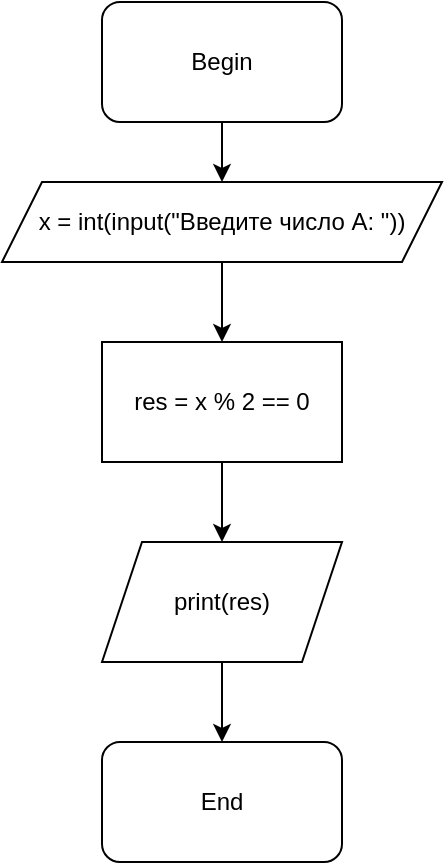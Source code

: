 <mxfile version="13.8.3" type="device"><diagram id="LcGpoJLm0Mp1trBP8SGK" name="Page-1"><mxGraphModel dx="1422" dy="772" grid="1" gridSize="10" guides="1" tooltips="1" connect="1" arrows="1" fold="1" page="1" pageScale="1" pageWidth="827" pageHeight="1169" math="0" shadow="0"><root><mxCell id="0"/><mxCell id="1" parent="0"/><mxCell id="7tf-o3xkvkmCji-wACGb-1" value="Begin" style="rounded=1;whiteSpace=wrap;html=1;" parent="1" vertex="1"><mxGeometry x="380" y="30" width="120" height="60" as="geometry"/></mxCell><mxCell id="7tf-o3xkvkmCji-wACGb-2" value="" style="endArrow=classic;html=1;exitX=0.5;exitY=1;exitDx=0;exitDy=0;" parent="1" source="7tf-o3xkvkmCji-wACGb-1" edge="1"><mxGeometry width="50" height="50" relative="1" as="geometry"><mxPoint x="390" y="420" as="sourcePoint"/><mxPoint x="440" y="120" as="targetPoint"/></mxGeometry></mxCell><mxCell id="7tf-o3xkvkmCji-wACGb-3" value="x = int(input(&quot;Введите число A: &quot;))" style="shape=parallelogram;perimeter=parallelogramPerimeter;whiteSpace=wrap;html=1;fixedSize=1;" parent="1" vertex="1"><mxGeometry x="330" y="120" width="220" height="40" as="geometry"/></mxCell><mxCell id="7tf-o3xkvkmCji-wACGb-4" value="" style="endArrow=classic;html=1;exitX=0.5;exitY=1;exitDx=0;exitDy=0;" parent="1" source="7tf-o3xkvkmCji-wACGb-3" edge="1"><mxGeometry width="50" height="50" relative="1" as="geometry"><mxPoint x="390" y="410" as="sourcePoint"/><mxPoint x="440" y="200" as="targetPoint"/></mxGeometry></mxCell><mxCell id="7tf-o3xkvkmCji-wACGb-5" value="res = x % 2 == 0" style="rounded=0;whiteSpace=wrap;html=1;" parent="1" vertex="1"><mxGeometry x="380" y="200" width="120" height="60" as="geometry"/></mxCell><mxCell id="7tf-o3xkvkmCji-wACGb-7" value="" style="endArrow=classic;html=1;exitX=0.5;exitY=1;exitDx=0;exitDy=0;" parent="1" source="7tf-o3xkvkmCji-wACGb-5" edge="1"><mxGeometry width="50" height="50" relative="1" as="geometry"><mxPoint x="390" y="410" as="sourcePoint"/><mxPoint x="440" y="300" as="targetPoint"/></mxGeometry></mxCell><mxCell id="7tf-o3xkvkmCji-wACGb-8" value="print(res)" style="shape=parallelogram;perimeter=parallelogramPerimeter;whiteSpace=wrap;html=1;fixedSize=1;" parent="1" vertex="1"><mxGeometry x="380" y="300" width="120" height="60" as="geometry"/></mxCell><mxCell id="1vF2y3xAG_TpGtxV1FLJ-1" value="" style="endArrow=classic;html=1;exitX=0.5;exitY=1;exitDx=0;exitDy=0;" edge="1" parent="1" source="7tf-o3xkvkmCji-wACGb-8"><mxGeometry width="50" height="50" relative="1" as="geometry"><mxPoint x="390" y="420" as="sourcePoint"/><mxPoint x="440" y="400" as="targetPoint"/></mxGeometry></mxCell><mxCell id="1vF2y3xAG_TpGtxV1FLJ-2" value="End" style="rounded=1;whiteSpace=wrap;html=1;" vertex="1" parent="1"><mxGeometry x="380" y="400" width="120" height="60" as="geometry"/></mxCell></root></mxGraphModel></diagram></mxfile>